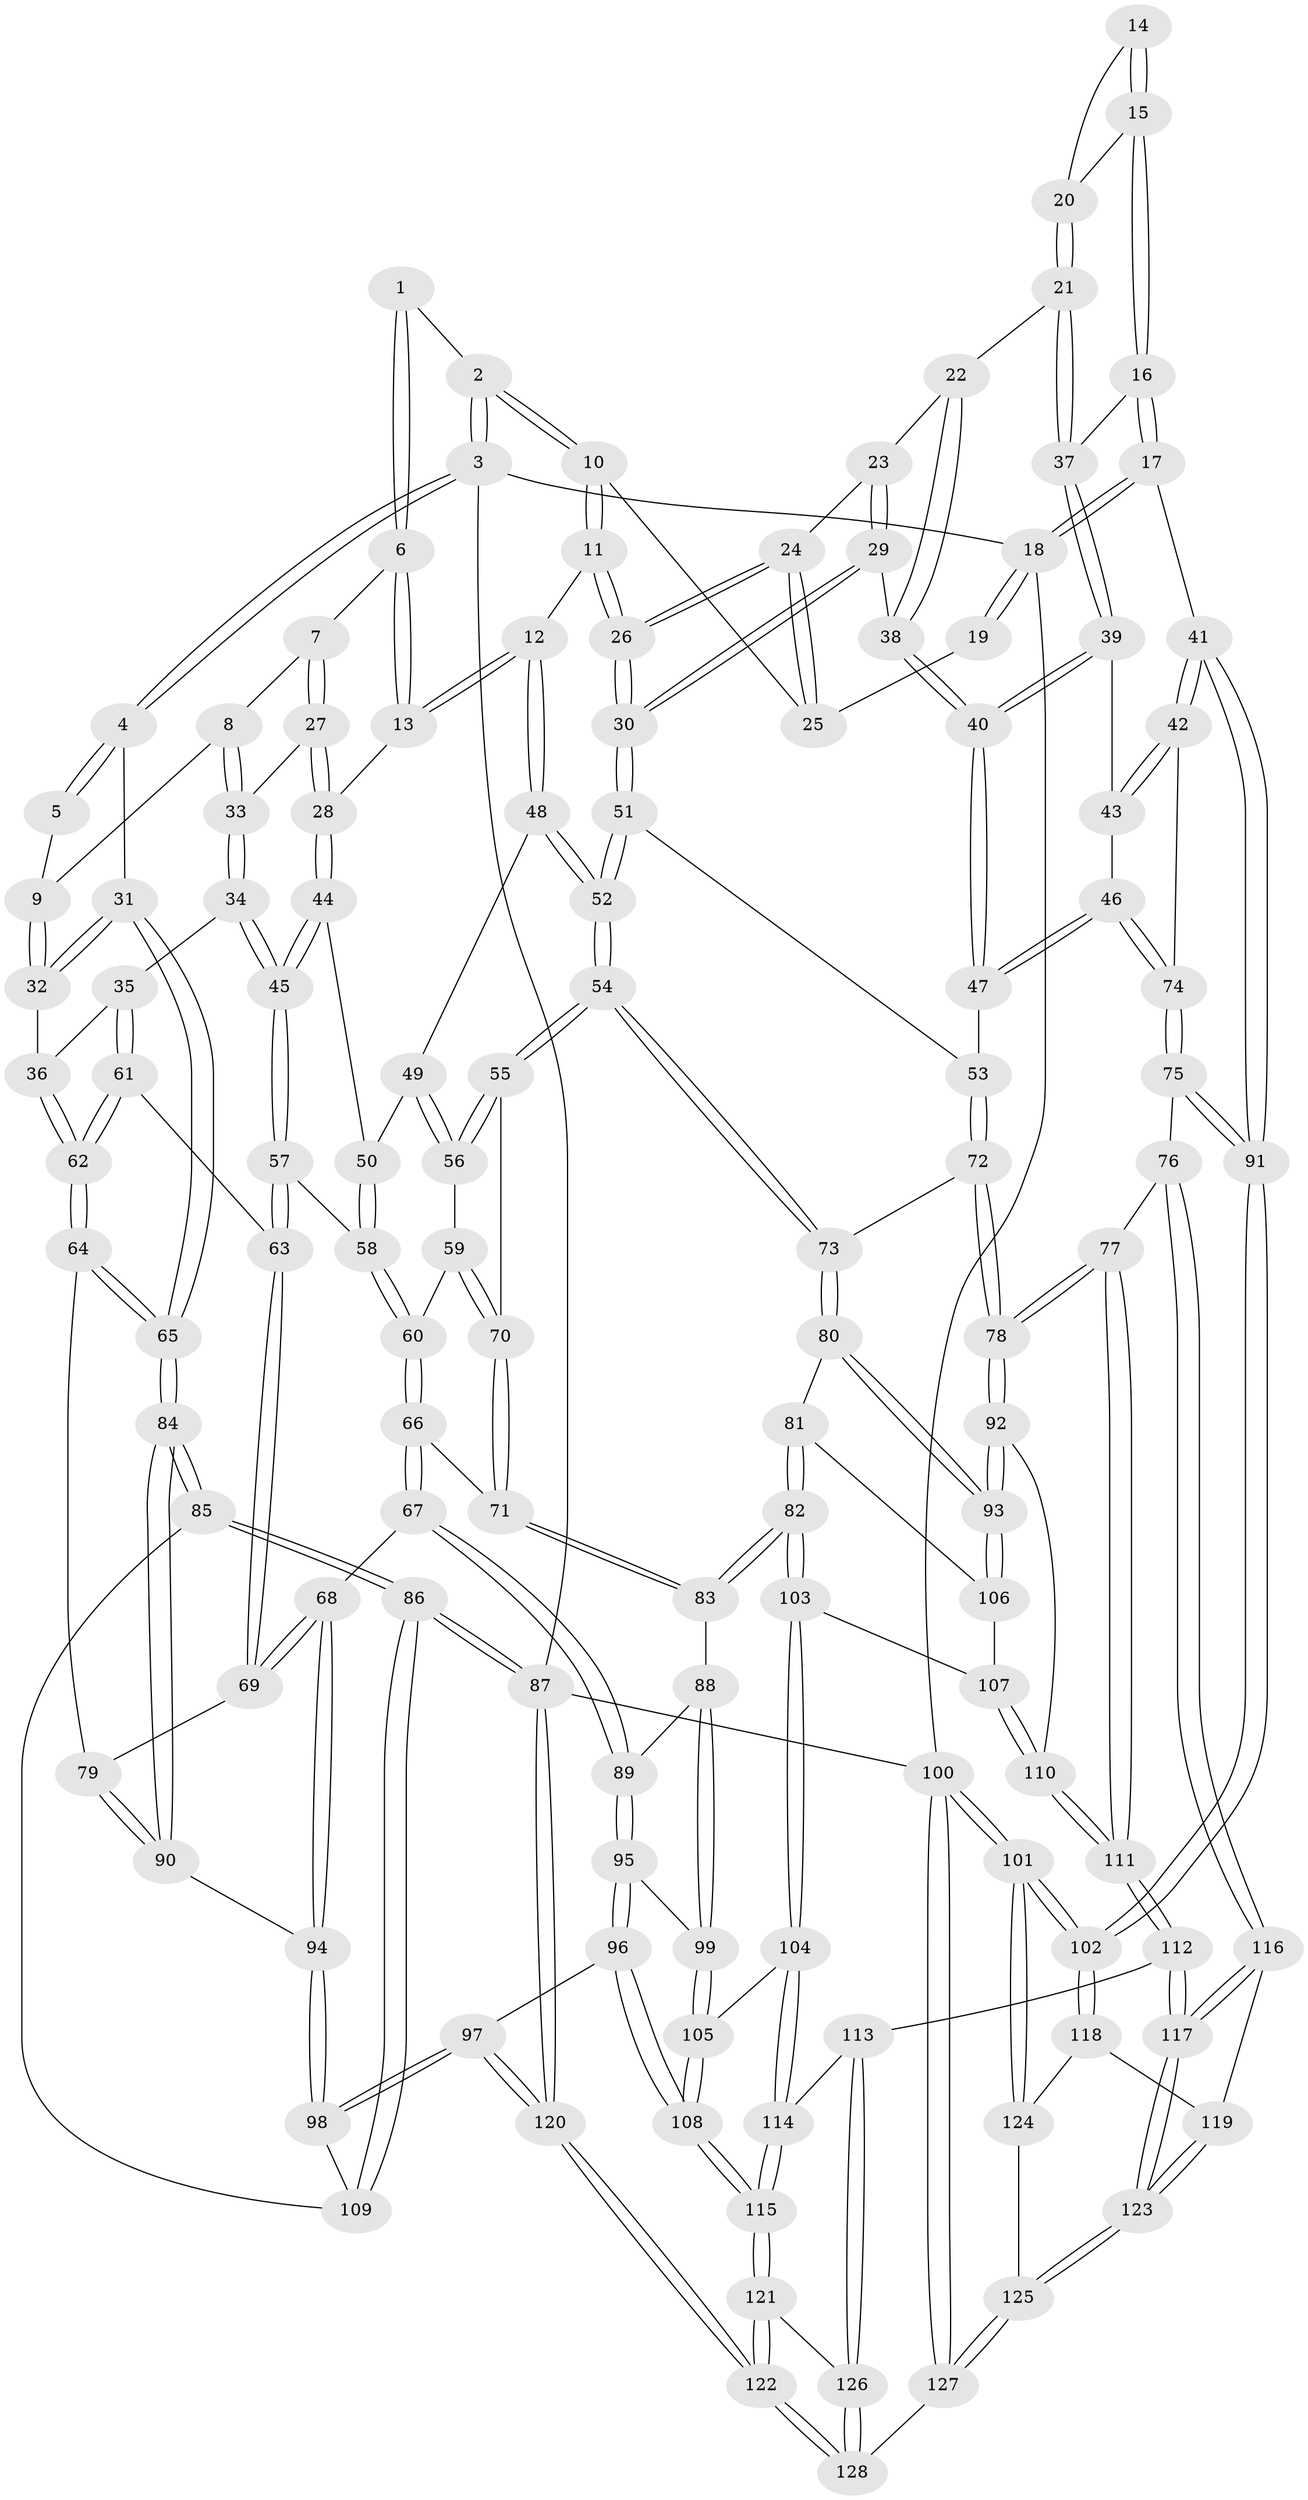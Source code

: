// coarse degree distribution, {4: 0.2926829268292683, 9: 0.024390243902439025, 2: 0.07317073170731707, 5: 0.12195121951219512, 6: 0.0975609756097561, 7: 0.04878048780487805, 3: 0.34146341463414637}
// Generated by graph-tools (version 1.1) at 2025/21/03/04/25 18:21:41]
// undirected, 128 vertices, 317 edges
graph export_dot {
graph [start="1"]
  node [color=gray90,style=filled];
  1 [pos="+0.2229859232309531+0"];
  2 [pos="+0.27354080021048266+0"];
  3 [pos="+0+0"];
  4 [pos="+0+0.1705044610566246"];
  5 [pos="+0.16845026338313174+0.025483534668099102"];
  6 [pos="+0.22657859714850878+0"];
  7 [pos="+0.229736158138966+0.12358899463384934"];
  8 [pos="+0.1860825364277711+0.1770163603385726"];
  9 [pos="+0.11163343120586744+0.16025045161806048"];
  10 [pos="+0.5683734274464096+0"];
  11 [pos="+0.46364886822942475+0.14299772280815182"];
  12 [pos="+0.423559508079767+0.17421041085644332"];
  13 [pos="+0.37508323764972573+0.1837431472523634"];
  14 [pos="+0.8563946898664543+0"];
  15 [pos="+1+0.12327690665864921"];
  16 [pos="+1+0.12557300386542455"];
  17 [pos="+1+0.12834286273890744"];
  18 [pos="+1+0"];
  19 [pos="+0.7392178360257565+0"];
  20 [pos="+0.8768051860807037+0.1291419429143221"];
  21 [pos="+0.8637447595525746+0.17209752718468538"];
  22 [pos="+0.862622147398132+0.17273090643992126"];
  23 [pos="+0.7509777336087379+0.14998818233349548"];
  24 [pos="+0.6999674799096067+0.11714576592789269"];
  25 [pos="+0.6196669390778031+0"];
  26 [pos="+0.6380293339414732+0.31800861860376856"];
  27 [pos="+0.343063205129838+0.1899604898878995"];
  28 [pos="+0.35564976093168044+0.1931868945496054"];
  29 [pos="+0.7809279938517271+0.2543193497589763"];
  30 [pos="+0.6433129990455254+0.3368989040327578"];
  31 [pos="+0+0.18903194574225496"];
  32 [pos="+0+0.2138992599387022"];
  33 [pos="+0.20268416403879666+0.2105610485852188"];
  34 [pos="+0.2003324100882458+0.3031972230235488"];
  35 [pos="+0.08991418759807489+0.27588616562966356"];
  36 [pos="+0.0036072661113827594+0.24127784215507625"];
  37 [pos="+0.9258568910755653+0.211530058802236"];
  38 [pos="+0.8239687965276237+0.25165484393918464"];
  39 [pos="+0.9322553256732572+0.23676092625815875"];
  40 [pos="+0.8580618354729486+0.3029870010004513"];
  41 [pos="+1+0.39997141221624966"];
  42 [pos="+1+0.39172962005147205"];
  43 [pos="+0.9398023637891214+0.244662047642293"];
  44 [pos="+0.35289943815876584+0.19799487871024035"];
  45 [pos="+0.20578480596202642+0.30956203120808184"];
  46 [pos="+0.8806608743286757+0.3989271845360927"];
  47 [pos="+0.873146517490568+0.39677412670180456"];
  48 [pos="+0.4340733021875669+0.28783884826575407"];
  49 [pos="+0.4284585729348973+0.29933190400374454"];
  50 [pos="+0.3315525047267924+0.3130041542964832"];
  51 [pos="+0.6430811618994009+0.34091261115783666"];
  52 [pos="+0.6115101830146696+0.3903627086745094"];
  53 [pos="+0.8556969049404427+0.4011424801609111"];
  54 [pos="+0.5894101978388606+0.447565016063433"];
  55 [pos="+0.48974748729115236+0.43542639754540613"];
  56 [pos="+0.42107526953265967+0.3250521961014279"];
  57 [pos="+0.22632057015325283+0.3666844369456654"];
  58 [pos="+0.3014566899021752+0.3869669800853248"];
  59 [pos="+0.3211863866919731+0.39765394126117476"];
  60 [pos="+0.31304085719631947+0.396669478982472"];
  61 [pos="+0.1297734762281941+0.43313899226601654"];
  62 [pos="+0.12839807052767957+0.4337885393605397"];
  63 [pos="+0.17373308757250422+0.4186160189297172"];
  64 [pos="+0.071199520647197+0.47849091674536465"];
  65 [pos="+0+0.45775780722572995"];
  66 [pos="+0.29564255264072015+0.517487990423294"];
  67 [pos="+0.2685799548900617+0.5645617104564051"];
  68 [pos="+0.24209942102400084+0.560875961204473"];
  69 [pos="+0.24133468163673802+0.5602035338321552"];
  70 [pos="+0.4202926436704572+0.446554852848214"];
  71 [pos="+0.3957961804006063+0.513626322087676"];
  72 [pos="+0.8060145822410764+0.478619325526776"];
  73 [pos="+0.5922022379195025+0.46049504440218386"];
  74 [pos="+0.896814247442438+0.4047436522451753"];
  75 [pos="+0.896006276352993+0.6502323382522396"];
  76 [pos="+0.7739927548874173+0.6720592536295785"];
  77 [pos="+0.7696665502116502+0.6687363699493045"];
  78 [pos="+0.769028715255503+0.6681092539043961"];
  79 [pos="+0.09989507796363553+0.5263662124279311"];
  80 [pos="+0.59266703284736+0.46599864514069667"];
  81 [pos="+0.4958906478021357+0.6004368522847802"];
  82 [pos="+0.4604241077823236+0.641202834934393"];
  83 [pos="+0.4159326695329186+0.6034519173626052"];
  84 [pos="+0+0.5471835979769327"];
  85 [pos="+0+0.5912027943968841"];
  86 [pos="+0+1"];
  87 [pos="+0+1"];
  88 [pos="+0.28526563992139675+0.578311237922672"];
  89 [pos="+0.27357463711275826+0.5710863353842456"];
  90 [pos="+0.10768427039226779+0.6371936660240085"];
  91 [pos="+1+0.7001231483102393"];
  92 [pos="+0.7517667054421138+0.659023503297651"];
  93 [pos="+0.7337319537636293+0.6396217073998395"];
  94 [pos="+0.1267313126982518+0.666869724627206"];
  95 [pos="+0.24414031936622207+0.6842712496491355"];
  96 [pos="+0.20573027229663046+0.7596431477826125"];
  97 [pos="+0.13276543605059044+0.7300768604850907"];
  98 [pos="+0.13028054572654846+0.72884774966166"];
  99 [pos="+0.3146974877164673+0.6610895085666177"];
  100 [pos="+1+1"];
  101 [pos="+1+1"];
  102 [pos="+1+0.7703988977697914"];
  103 [pos="+0.4603223454957387+0.6500148336636045"];
  104 [pos="+0.42033236835756715+0.7125620562349451"];
  105 [pos="+0.35953003309920295+0.7186465764760921"];
  106 [pos="+0.588893185612488+0.6373230064050305"];
  107 [pos="+0.5577037731386807+0.7043320545225707"];
  108 [pos="+0.2359021253984261+0.7862628434908963"];
  109 [pos="+0.12003473758480777+0.7334498039432812"];
  110 [pos="+0.5656715387112172+0.7093472070063888"];
  111 [pos="+0.5706140638829816+0.8105920434812773"];
  112 [pos="+0.5651592941996568+0.832932072306822"];
  113 [pos="+0.5248374334085854+0.8547545646604429"];
  114 [pos="+0.4318570455436367+0.7577759553817799"];
  115 [pos="+0.2856160435475421+0.9857496054362782"];
  116 [pos="+0.7727518892166797+0.7158310463725696"];
  117 [pos="+0.7141448101082291+0.8766400989467221"];
  118 [pos="+0.8976503990225208+0.8587797495464029"];
  119 [pos="+0.8889781075977077+0.8535360185333474"];
  120 [pos="+0.11064960152432847+1"];
  121 [pos="+0.2859206651301394+0.9970423394590119"];
  122 [pos="+0.2274618751669864+1"];
  123 [pos="+0.7235132812723234+0.9124586907895977"];
  124 [pos="+0.878966083056691+0.9269732497653769"];
  125 [pos="+0.7305521950288948+0.9886498817868564"];
  126 [pos="+0.520690571707152+0.8655178691759557"];
  127 [pos="+0.6791533129508893+1"];
  128 [pos="+0.6441485221962289+1"];
  1 -- 2;
  1 -- 6;
  1 -- 6;
  2 -- 3;
  2 -- 3;
  2 -- 10;
  2 -- 10;
  3 -- 4;
  3 -- 4;
  3 -- 18;
  3 -- 87;
  4 -- 5;
  4 -- 5;
  4 -- 31;
  5 -- 9;
  6 -- 7;
  6 -- 13;
  6 -- 13;
  7 -- 8;
  7 -- 27;
  7 -- 27;
  8 -- 9;
  8 -- 33;
  8 -- 33;
  9 -- 32;
  9 -- 32;
  10 -- 11;
  10 -- 11;
  10 -- 25;
  11 -- 12;
  11 -- 26;
  11 -- 26;
  12 -- 13;
  12 -- 13;
  12 -- 48;
  12 -- 48;
  13 -- 28;
  14 -- 15;
  14 -- 15;
  14 -- 20;
  15 -- 16;
  15 -- 16;
  15 -- 20;
  16 -- 17;
  16 -- 17;
  16 -- 37;
  17 -- 18;
  17 -- 18;
  17 -- 41;
  18 -- 19;
  18 -- 19;
  18 -- 100;
  19 -- 25;
  20 -- 21;
  20 -- 21;
  21 -- 22;
  21 -- 37;
  21 -- 37;
  22 -- 23;
  22 -- 38;
  22 -- 38;
  23 -- 24;
  23 -- 29;
  23 -- 29;
  24 -- 25;
  24 -- 25;
  24 -- 26;
  24 -- 26;
  26 -- 30;
  26 -- 30;
  27 -- 28;
  27 -- 28;
  27 -- 33;
  28 -- 44;
  28 -- 44;
  29 -- 30;
  29 -- 30;
  29 -- 38;
  30 -- 51;
  30 -- 51;
  31 -- 32;
  31 -- 32;
  31 -- 65;
  31 -- 65;
  32 -- 36;
  33 -- 34;
  33 -- 34;
  34 -- 35;
  34 -- 45;
  34 -- 45;
  35 -- 36;
  35 -- 61;
  35 -- 61;
  36 -- 62;
  36 -- 62;
  37 -- 39;
  37 -- 39;
  38 -- 40;
  38 -- 40;
  39 -- 40;
  39 -- 40;
  39 -- 43;
  40 -- 47;
  40 -- 47;
  41 -- 42;
  41 -- 42;
  41 -- 91;
  41 -- 91;
  42 -- 43;
  42 -- 43;
  42 -- 74;
  43 -- 46;
  44 -- 45;
  44 -- 45;
  44 -- 50;
  45 -- 57;
  45 -- 57;
  46 -- 47;
  46 -- 47;
  46 -- 74;
  46 -- 74;
  47 -- 53;
  48 -- 49;
  48 -- 52;
  48 -- 52;
  49 -- 50;
  49 -- 56;
  49 -- 56;
  50 -- 58;
  50 -- 58;
  51 -- 52;
  51 -- 52;
  51 -- 53;
  52 -- 54;
  52 -- 54;
  53 -- 72;
  53 -- 72;
  54 -- 55;
  54 -- 55;
  54 -- 73;
  54 -- 73;
  55 -- 56;
  55 -- 56;
  55 -- 70;
  56 -- 59;
  57 -- 58;
  57 -- 63;
  57 -- 63;
  58 -- 60;
  58 -- 60;
  59 -- 60;
  59 -- 70;
  59 -- 70;
  60 -- 66;
  60 -- 66;
  61 -- 62;
  61 -- 62;
  61 -- 63;
  62 -- 64;
  62 -- 64;
  63 -- 69;
  63 -- 69;
  64 -- 65;
  64 -- 65;
  64 -- 79;
  65 -- 84;
  65 -- 84;
  66 -- 67;
  66 -- 67;
  66 -- 71;
  67 -- 68;
  67 -- 89;
  67 -- 89;
  68 -- 69;
  68 -- 69;
  68 -- 94;
  68 -- 94;
  69 -- 79;
  70 -- 71;
  70 -- 71;
  71 -- 83;
  71 -- 83;
  72 -- 73;
  72 -- 78;
  72 -- 78;
  73 -- 80;
  73 -- 80;
  74 -- 75;
  74 -- 75;
  75 -- 76;
  75 -- 91;
  75 -- 91;
  76 -- 77;
  76 -- 116;
  76 -- 116;
  77 -- 78;
  77 -- 78;
  77 -- 111;
  77 -- 111;
  78 -- 92;
  78 -- 92;
  79 -- 90;
  79 -- 90;
  80 -- 81;
  80 -- 93;
  80 -- 93;
  81 -- 82;
  81 -- 82;
  81 -- 106;
  82 -- 83;
  82 -- 83;
  82 -- 103;
  82 -- 103;
  83 -- 88;
  84 -- 85;
  84 -- 85;
  84 -- 90;
  84 -- 90;
  85 -- 86;
  85 -- 86;
  85 -- 109;
  86 -- 87;
  86 -- 87;
  86 -- 109;
  86 -- 109;
  87 -- 120;
  87 -- 120;
  87 -- 100;
  88 -- 89;
  88 -- 99;
  88 -- 99;
  89 -- 95;
  89 -- 95;
  90 -- 94;
  91 -- 102;
  91 -- 102;
  92 -- 93;
  92 -- 93;
  92 -- 110;
  93 -- 106;
  93 -- 106;
  94 -- 98;
  94 -- 98;
  95 -- 96;
  95 -- 96;
  95 -- 99;
  96 -- 97;
  96 -- 108;
  96 -- 108;
  97 -- 98;
  97 -- 98;
  97 -- 120;
  97 -- 120;
  98 -- 109;
  99 -- 105;
  99 -- 105;
  100 -- 101;
  100 -- 101;
  100 -- 127;
  100 -- 127;
  101 -- 102;
  101 -- 102;
  101 -- 124;
  101 -- 124;
  102 -- 118;
  102 -- 118;
  103 -- 104;
  103 -- 104;
  103 -- 107;
  104 -- 105;
  104 -- 114;
  104 -- 114;
  105 -- 108;
  105 -- 108;
  106 -- 107;
  107 -- 110;
  107 -- 110;
  108 -- 115;
  108 -- 115;
  110 -- 111;
  110 -- 111;
  111 -- 112;
  111 -- 112;
  112 -- 113;
  112 -- 117;
  112 -- 117;
  113 -- 114;
  113 -- 126;
  113 -- 126;
  114 -- 115;
  114 -- 115;
  115 -- 121;
  115 -- 121;
  116 -- 117;
  116 -- 117;
  116 -- 119;
  117 -- 123;
  117 -- 123;
  118 -- 119;
  118 -- 124;
  119 -- 123;
  119 -- 123;
  120 -- 122;
  120 -- 122;
  121 -- 122;
  121 -- 122;
  121 -- 126;
  122 -- 128;
  122 -- 128;
  123 -- 125;
  123 -- 125;
  124 -- 125;
  125 -- 127;
  125 -- 127;
  126 -- 128;
  126 -- 128;
  127 -- 128;
}
